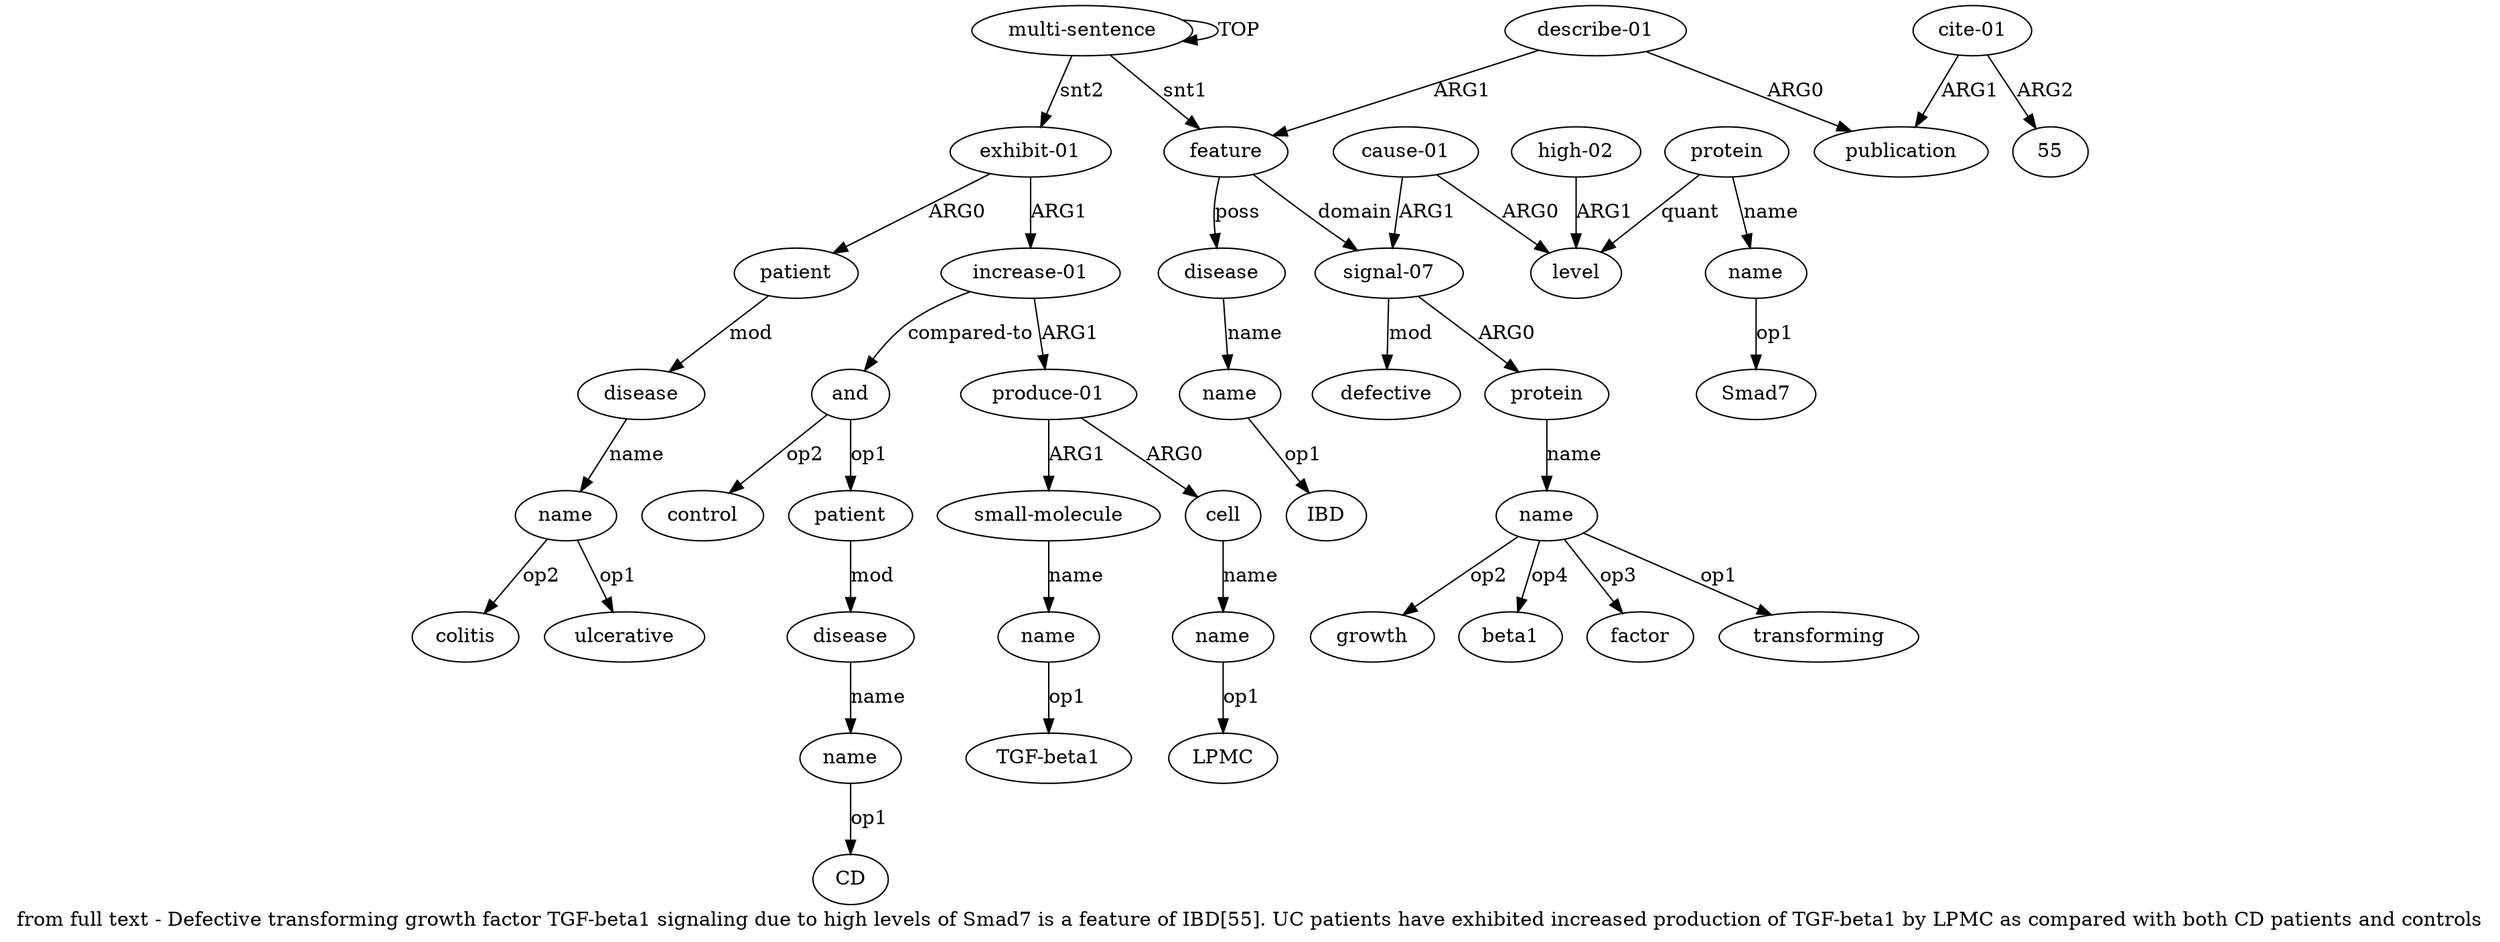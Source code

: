 digraph  {
	graph [label="from full text - Defective transforming growth factor TGF-beta1 signaling due to high levels of Smad7 is a feature of IBD[55]. UC \
patients have exhibited increased production of TGF-beta1 by LPMC as compared with both CD patients and controls"];
	node [label="\N"];
	a20	 [color=black,
		gold_ind=20,
		gold_label="increase-01",
		label="increase-01",
		test_ind=20,
		test_label="increase-01"];
	a21	 [color=black,
		gold_ind=21,
		gold_label="produce-01",
		label="produce-01",
		test_ind=21,
		test_label="produce-01"];
	a20 -> a21 [key=0,
	color=black,
	gold_label=ARG1,
	label=ARG1,
	test_label=ARG1];
a26 [color=black,
	gold_ind=26,
	gold_label=and,
	label=and,
	test_ind=26,
	test_label=and];
a20 -> a26 [key=0,
color=black,
gold_label="compared-to",
label="compared-to",
test_label="compared-to"];
a22 [color=black,
gold_ind=22,
gold_label=cell,
label=cell,
test_ind=22,
test_label=cell];
a21 -> a22 [key=0,
color=black,
gold_label=ARG0,
label=ARG0,
test_label=ARG0];
a24 [color=black,
gold_ind=24,
gold_label="small-molecule",
label="small-molecule",
test_ind=24,
test_label="small-molecule"];
a21 -> a24 [key=0,
color=black,
gold_label=ARG1,
label=ARG1,
test_label=ARG1];
a23 [color=black,
gold_ind=23,
gold_label=name,
label=name,
test_ind=23,
test_label=name];
a22 -> a23 [key=0,
color=black,
gold_label=name,
label=name,
test_label=name];
"a23 LPMC" [color=black,
gold_ind=-1,
gold_label=LPMC,
label=LPMC,
test_ind=-1,
test_label=LPMC];
a23 -> "a23 LPMC" [key=0,
color=black,
gold_label=op1,
label=op1,
test_label=op1];
a25 [color=black,
gold_ind=25,
gold_label=name,
label=name,
test_ind=25,
test_label=name];
a24 -> a25 [key=0,
color=black,
gold_label=name,
label=name,
test_label=name];
"a25 TGF-beta1" [color=black,
gold_ind=-1,
gold_label="TGF-beta1",
label="TGF-beta1",
test_ind=-1,
test_label="TGF-beta1"];
a25 -> "a25 TGF-beta1" [key=0,
color=black,
gold_label=op1,
label=op1,
test_label=op1];
a27 [color=black,
gold_ind=27,
gold_label=patient,
label=patient,
test_ind=27,
test_label=patient];
a26 -> a27 [key=0,
color=black,
gold_label=op1,
label=op1,
test_label=op1];
a30 [color=black,
gold_ind=30,
gold_label=control,
label=control,
test_ind=30,
test_label=control];
a26 -> a30 [key=0,
color=black,
gold_label=op2,
label=op2,
test_label=op2];
a28 [color=black,
gold_ind=28,
gold_label=disease,
label=disease,
test_ind=28,
test_label=disease];
a27 -> a28 [key=0,
color=black,
gold_label=mod,
label=mod,
test_label=mod];
a29 [color=black,
gold_ind=29,
gold_label=name,
label=name,
test_ind=29,
test_label=name];
a28 -> a29 [key=0,
color=black,
gold_label=name,
label=name,
test_label=name];
"a29 CD" [color=black,
gold_ind=-1,
gold_label=CD,
label=CD,
test_ind=-1,
test_label=CD];
a29 -> "a29 CD" [key=0,
color=black,
gold_label=op1,
label=op1,
test_label=op1];
"a4 transforming" [color=black,
gold_ind=-1,
gold_label=transforming,
label=transforming,
test_ind=-1,
test_label=transforming];
"a19 colitis" [color=black,
gold_ind=-1,
gold_label=colitis,
label=colitis,
test_ind=-1,
test_label=colitis];
"a19 ulcerative" [color=black,
gold_ind=-1,
gold_label=ulcerative,
label=ulcerative,
test_ind=-1,
test_label=ulcerative];
a15 [color=black,
gold_ind=15,
gold_label=name,
label=name,
test_ind=15,
test_label=name];
"a15 IBD" [color=black,
gold_ind=-1,
gold_label=IBD,
label=IBD,
test_ind=-1,
test_label=IBD];
a15 -> "a15 IBD" [key=0,
color=black,
gold_label=op1,
label=op1,
test_label=op1];
a14 [color=black,
gold_ind=14,
gold_label=disease,
label=disease,
test_ind=14,
test_label=disease];
a14 -> a15 [key=0,
color=black,
gold_label=name,
label=name,
test_label=name];
a17 [color=black,
gold_ind=17,
gold_label=patient,
label=patient,
test_ind=17,
test_label=patient];
a18 [color=black,
gold_ind=18,
gold_label=disease,
label=disease,
test_ind=18,
test_label=disease];
a17 -> a18 [key=0,
color=black,
gold_label=mod,
label=mod,
test_label=mod];
a16 [color=black,
gold_ind=16,
gold_label="exhibit-01",
label="exhibit-01",
test_ind=16,
test_label="exhibit-01"];
a16 -> a20 [key=0,
color=black,
gold_label=ARG1,
label=ARG1,
test_label=ARG1];
a16 -> a17 [key=0,
color=black,
gold_label=ARG0,
label=ARG0,
test_label=ARG0];
a11 [color=black,
gold_ind=11,
gold_label="describe-01",
label="describe-01",
test_ind=11,
test_label="describe-01"];
a12 [color=black,
gold_ind=12,
gold_label=publication,
label=publication,
test_ind=12,
test_label=publication];
a11 -> a12 [key=0,
color=black,
gold_label=ARG0,
label=ARG0,
test_label=ARG0];
a1 [color=black,
gold_ind=1,
gold_label=feature,
label=feature,
test_ind=1,
test_label=feature];
a11 -> a1 [key=0,
color=black,
gold_label=ARG1,
label=ARG1,
test_label=ARG1];
a10 [color=black,
gold_ind=10,
gold_label=name,
label=name,
test_ind=10,
test_label=name];
"a10 Smad7" [color=black,
gold_ind=-1,
gold_label=Smad7,
label=Smad7,
test_ind=-1,
test_label=Smad7];
a10 -> "a10 Smad7" [key=0,
color=black,
gold_label=op1,
label=op1,
test_label=op1];
a13 [color=black,
gold_ind=13,
gold_label="cite-01",
label="cite-01",
test_ind=13,
test_label="cite-01"];
a13 -> a12 [key=0,
color=black,
gold_label=ARG1,
label=ARG1,
test_label=ARG1];
"a13 55" [color=black,
gold_ind=-1,
gold_label=55,
label=55,
test_ind=-1,
test_label=55];
a13 -> "a13 55" [key=0,
color=black,
gold_label=ARG2,
label=ARG2,
test_label=ARG2];
"a4 growth" [color=black,
gold_ind=-1,
gold_label=growth,
label=growth,
test_ind=-1,
test_label=growth];
a19 [color=black,
gold_ind=19,
gold_label=name,
label=name,
test_ind=19,
test_label=name];
a19 -> "a19 colitis" [key=0,
color=black,
gold_label=op2,
label=op2,
test_label=op2];
a19 -> "a19 ulcerative" [key=0,
color=black,
gold_label=op1,
label=op1,
test_label=op1];
a18 -> a19 [key=0,
color=black,
gold_label=name,
label=name,
test_label=name];
a1 -> a14 [key=0,
color=black,
gold_label=poss,
label=poss,
test_label=poss];
a2 [color=black,
gold_ind=2,
gold_label="signal-07",
label="signal-07",
test_ind=2,
test_label="signal-07"];
a1 -> a2 [key=0,
color=black,
gold_label=domain,
label=domain,
test_label=domain];
a0 [color=black,
gold_ind=0,
gold_label="multi-sentence",
label="multi-sentence",
test_ind=0,
test_label="multi-sentence"];
a0 -> a16 [key=0,
color=black,
gold_label=snt2,
label=snt2,
test_label=snt2];
a0 -> a1 [key=0,
color=black,
gold_label=snt1,
label=snt1,
test_label=snt1];
a0 -> a0 [key=0,
color=black,
gold_label=TOP,
label=TOP,
test_label=TOP];
a3 [color=black,
gold_ind=3,
gold_label=protein,
label=protein,
test_ind=3,
test_label=protein];
a4 [color=black,
gold_ind=4,
gold_label=name,
label=name,
test_ind=4,
test_label=name];
a3 -> a4 [key=0,
color=black,
gold_label=name,
label=name,
test_label=name];
a2 -> a3 [key=0,
color=black,
gold_label=ARG0,
label=ARG0,
test_label=ARG0];
a5 [color=black,
gold_ind=5,
gold_label=defective,
label=defective,
test_ind=5,
test_label=defective];
a2 -> a5 [key=0,
color=black,
gold_label=mod,
label=mod,
test_label=mod];
a4 -> "a4 transforming" [key=0,
color=black,
gold_label=op1,
label=op1,
test_label=op1];
a4 -> "a4 growth" [key=0,
color=black,
gold_label=op2,
label=op2,
test_label=op2];
"a4 beta1" [color=black,
gold_ind=-1,
gold_label=beta1,
label=beta1,
test_ind=-1,
test_label=beta1];
a4 -> "a4 beta1" [key=0,
color=black,
gold_label=op4,
label=op4,
test_label=op4];
"a4 factor" [color=black,
gold_ind=-1,
gold_label=factor,
label=factor,
test_ind=-1,
test_label=factor];
a4 -> "a4 factor" [key=0,
color=black,
gold_label=op3,
label=op3,
test_label=op3];
a7 [color=black,
gold_ind=7,
gold_label=level,
label=level,
test_ind=7,
test_label=level];
a6 [color=black,
gold_ind=6,
gold_label="cause-01",
label="cause-01",
test_ind=6,
test_label="cause-01"];
a6 -> a2 [key=0,
color=black,
gold_label=ARG1,
label=ARG1,
test_label=ARG1];
a6 -> a7 [key=0,
color=black,
gold_label=ARG0,
label=ARG0,
test_label=ARG0];
a9 [color=black,
gold_ind=9,
gold_label=protein,
label=protein,
test_ind=9,
test_label=protein];
a9 -> a10 [key=0,
color=black,
gold_label=name,
label=name,
test_label=name];
a9 -> a7 [key=0,
color=black,
gold_label=quant,
label=quant,
test_label=quant];
a8 [color=black,
gold_ind=8,
gold_label="high-02",
label="high-02",
test_ind=8,
test_label="high-02"];
a8 -> a7 [key=0,
color=black,
gold_label=ARG1,
label=ARG1,
test_label=ARG1];
}
